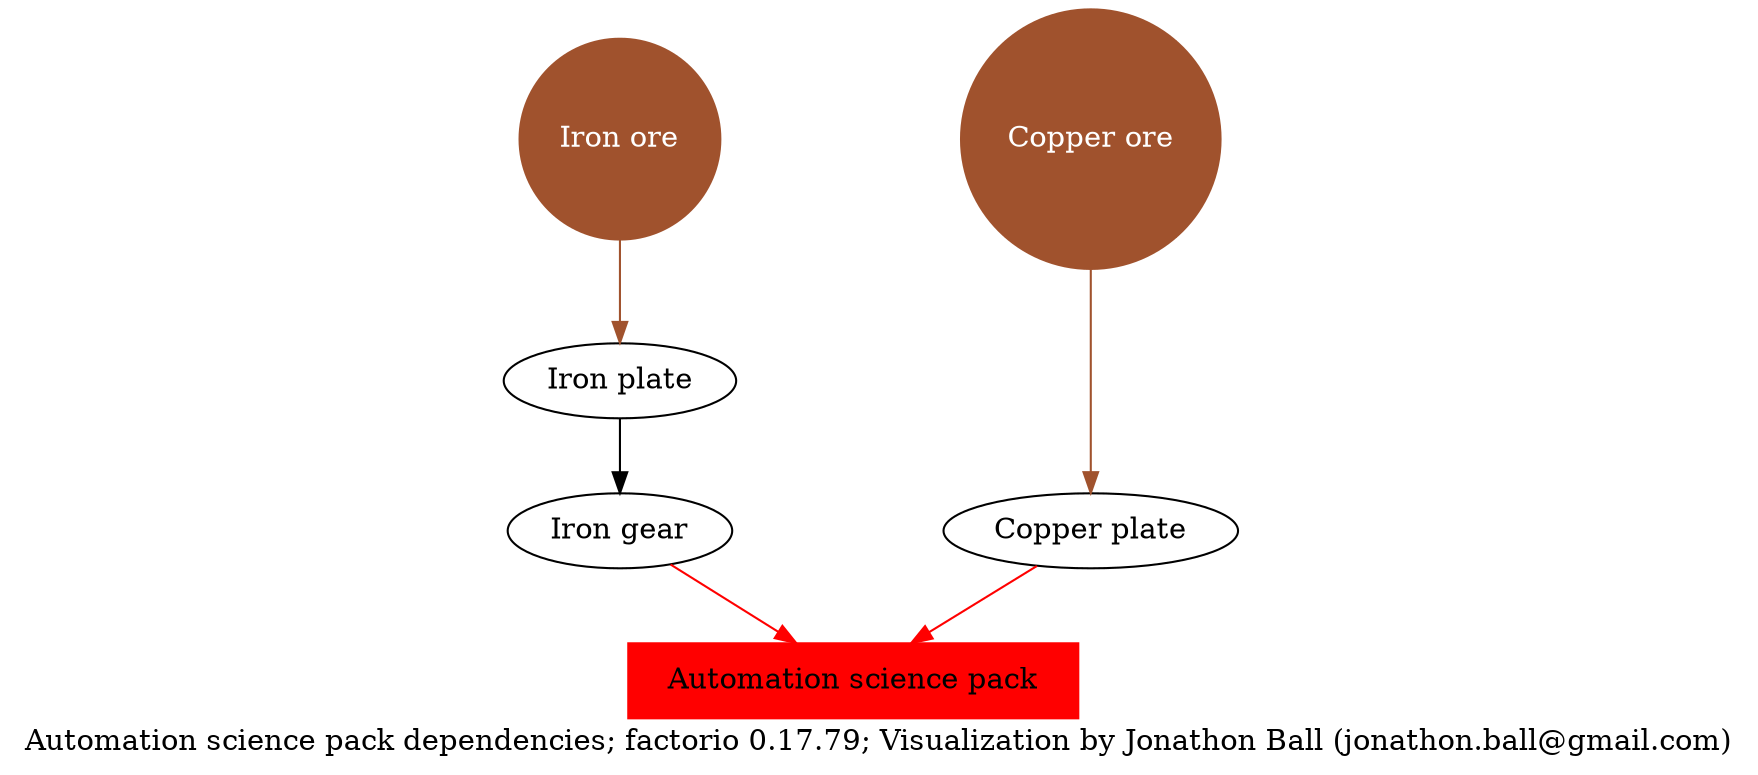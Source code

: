 digraph science_packs {

  label = "Automation science pack dependencies; factorio 0.17.79; Visualization by Jonathon Ball (jonathon.ball@gmail.com)";

  subgraph resources {
    node [
      style     = filled,
      fontcolor = white,
      shape     = Mcircle,
      color     = "#a0522d"
    ];

    "Iron ore";
    "Copper ore";

    rank = min;
  }

  subgraph science_packs {
    node [
      style = filled,
      shape = box,
      width = 3
    ];

    "Automation science pack" [color = "#ff0000"];

    rank = max;
  }

  "Iron ore" -> "Iron plate" [color = "#a0522d"];

  "Copper ore" -> "Copper plate" [color = "#a0522d"];

  "Iron plate" -> "Iron gear";

  {
    "Copper plate";
    "Iron gear";
  } -> "Automation science pack" [color = "#ff0000"];

  ratio = 0.8;
  width=20;

}
